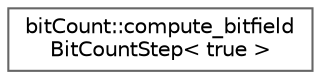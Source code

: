 digraph "Graphical Class Hierarchy"
{
 // LATEX_PDF_SIZE
  bgcolor="transparent";
  edge [fontname=Helvetica,fontsize=10,labelfontname=Helvetica,labelfontsize=10];
  node [fontname=Helvetica,fontsize=10,shape=box,height=0.2,width=0.4];
  rankdir="LR";
  Node0 [id="Node000000",label="bitCount::compute_bitfield\lBitCountStep\< true \>",height=0.2,width=0.4,color="grey40", fillcolor="white", style="filled",URL="$structbit_count_1_1compute__bitfield_bit_count_step_3_01true_01_4.html",tooltip=" "];
}
